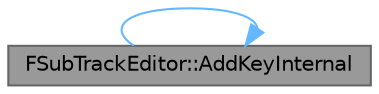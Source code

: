 digraph "FSubTrackEditor::AddKeyInternal"
{
 // INTERACTIVE_SVG=YES
 // LATEX_PDF_SIZE
  bgcolor="transparent";
  edge [fontname=Helvetica,fontsize=10,labelfontname=Helvetica,labelfontsize=10];
  node [fontname=Helvetica,fontsize=10,shape=box,height=0.2,width=0.4];
  rankdir="LR";
  Node1 [id="Node000001",label="FSubTrackEditor::AddKeyInternal",height=0.2,width=0.4,color="gray40", fillcolor="grey60", style="filled", fontcolor="black",tooltip="Delegate for AnimatablePropertyChanged in AddKey."];
  Node1 -> Node1 [id="edge1_Node000001_Node000001",color="steelblue1",style="solid",tooltip=" "];
}
